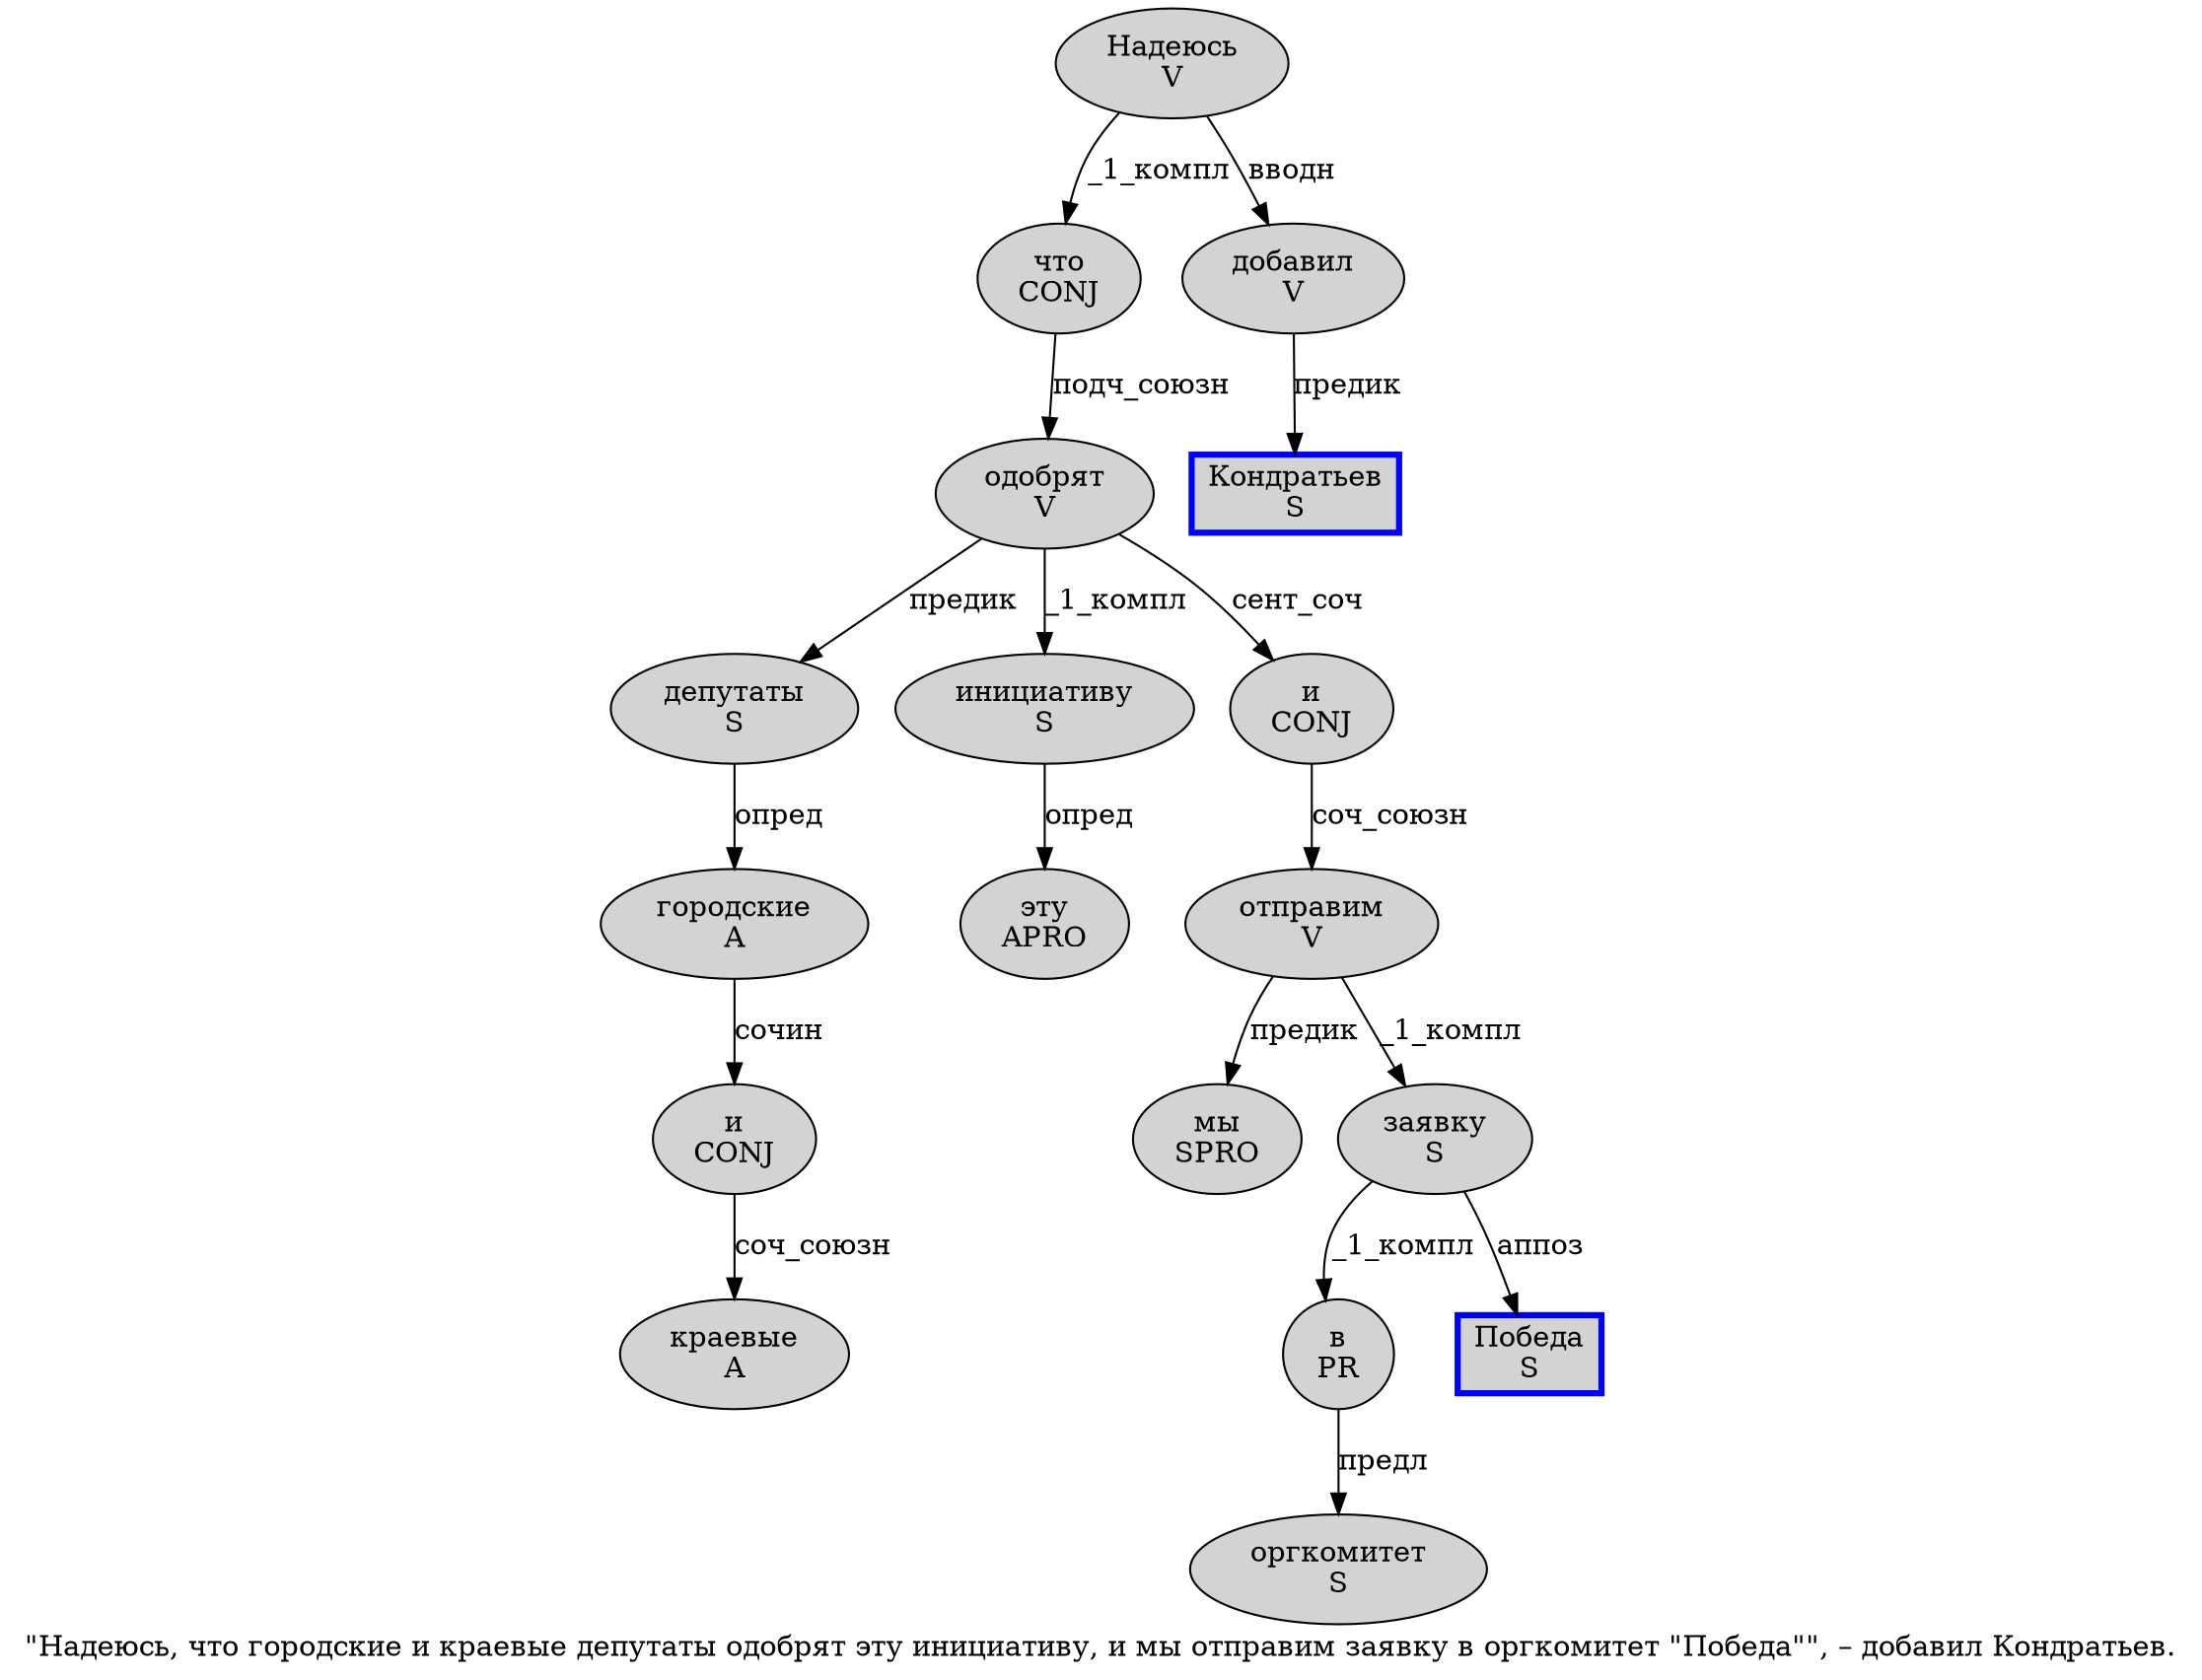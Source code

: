 digraph SENTENCE_1037 {
	graph [label="\"Надеюсь, что городские и краевые депутаты одобрят эту инициативу, и мы отправим заявку в оргкомитет \"Победа\"\", – добавил Кондратьев."]
	node [style=filled]
		1 [label="Надеюсь
V" color="" fillcolor=lightgray penwidth=1 shape=ellipse]
		3 [label="что
CONJ" color="" fillcolor=lightgray penwidth=1 shape=ellipse]
		4 [label="городские
A" color="" fillcolor=lightgray penwidth=1 shape=ellipse]
		5 [label="и
CONJ" color="" fillcolor=lightgray penwidth=1 shape=ellipse]
		6 [label="краевые
A" color="" fillcolor=lightgray penwidth=1 shape=ellipse]
		7 [label="депутаты
S" color="" fillcolor=lightgray penwidth=1 shape=ellipse]
		8 [label="одобрят
V" color="" fillcolor=lightgray penwidth=1 shape=ellipse]
		9 [label="эту
APRO" color="" fillcolor=lightgray penwidth=1 shape=ellipse]
		10 [label="инициативу
S" color="" fillcolor=lightgray penwidth=1 shape=ellipse]
		12 [label="и
CONJ" color="" fillcolor=lightgray penwidth=1 shape=ellipse]
		13 [label="мы
SPRO" color="" fillcolor=lightgray penwidth=1 shape=ellipse]
		14 [label="отправим
V" color="" fillcolor=lightgray penwidth=1 shape=ellipse]
		15 [label="заявку
S" color="" fillcolor=lightgray penwidth=1 shape=ellipse]
		16 [label="в
PR" color="" fillcolor=lightgray penwidth=1 shape=ellipse]
		17 [label="оргкомитет
S" color="" fillcolor=lightgray penwidth=1 shape=ellipse]
		19 [label="Победа
S" color=blue fillcolor=lightgray penwidth=3 shape=box]
		23 [label="добавил
V" color="" fillcolor=lightgray penwidth=1 shape=ellipse]
		24 [label="Кондратьев
S" color=blue fillcolor=lightgray penwidth=3 shape=box]
			16 -> 17 [label="предл"]
			3 -> 8 [label="подч_союзн"]
			14 -> 13 [label="предик"]
			14 -> 15 [label="_1_компл"]
			5 -> 6 [label="соч_союзн"]
			12 -> 14 [label="соч_союзн"]
			23 -> 24 [label="предик"]
			4 -> 5 [label="сочин"]
			10 -> 9 [label="опред"]
			1 -> 3 [label="_1_компл"]
			1 -> 23 [label="вводн"]
			7 -> 4 [label="опред"]
			8 -> 7 [label="предик"]
			8 -> 10 [label="_1_компл"]
			8 -> 12 [label="сент_соч"]
			15 -> 16 [label="_1_компл"]
			15 -> 19 [label="аппоз"]
}